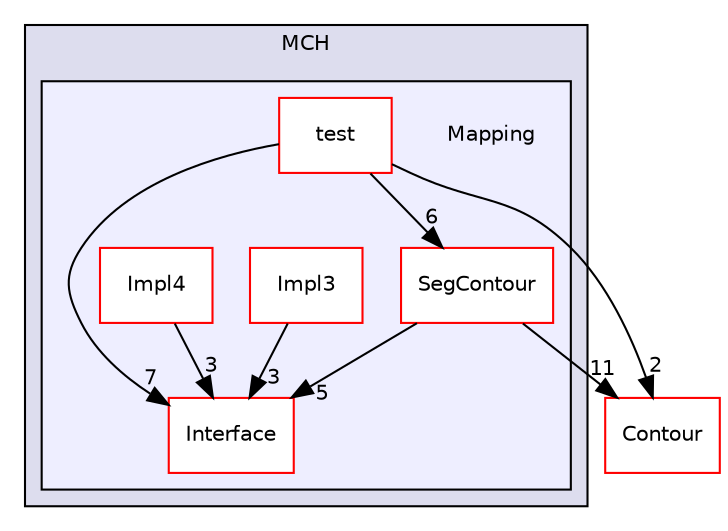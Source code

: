 digraph "/home/travis/build/AliceO2Group/AliceO2/Detectors/MUON/MCH/Mapping" {
  bgcolor=transparent;
  compound=true
  node [ fontsize="10", fontname="Helvetica"];
  edge [ labelfontsize="10", labelfontname="Helvetica"];
  subgraph clusterdir_061f7088060f41729027f6c2fce0273e {
    graph [ bgcolor="#ddddee", pencolor="black", label="MCH" fontname="Helvetica", fontsize="10", URL="dir_061f7088060f41729027f6c2fce0273e.html"]
  subgraph clusterdir_b098e3604916eca5f90f2bb1c75b7880 {
    graph [ bgcolor="#eeeeff", pencolor="black", label="" URL="dir_b098e3604916eca5f90f2bb1c75b7880.html"];
    dir_b098e3604916eca5f90f2bb1c75b7880 [shape=plaintext label="Mapping"];
    dir_db8c12bea43302ec3996e4184e103c85 [shape=box label="Impl3" color="red" fillcolor="white" style="filled" URL="dir_db8c12bea43302ec3996e4184e103c85.html"];
    dir_36764c87fef99b027eb6f2b8f190bcd4 [shape=box label="Impl4" color="red" fillcolor="white" style="filled" URL="dir_36764c87fef99b027eb6f2b8f190bcd4.html"];
    dir_bb33a65c2c121b6655a8db1556a9cb2b [shape=box label="Interface" color="red" fillcolor="white" style="filled" URL="dir_bb33a65c2c121b6655a8db1556a9cb2b.html"];
    dir_9688ff6052485d651a3da00e73f81848 [shape=box label="SegContour" color="red" fillcolor="white" style="filled" URL="dir_9688ff6052485d651a3da00e73f81848.html"];
    dir_521cc5f5c2a7df765ba7ff5f8e26abc4 [shape=box label="test" color="red" fillcolor="white" style="filled" URL="dir_521cc5f5c2a7df765ba7ff5f8e26abc4.html"];
  }
  }
  dir_f53aaea7b1f4a3d2e21e52645ea2576d [shape=box label="Contour" color="red" URL="dir_f53aaea7b1f4a3d2e21e52645ea2576d.html"];
  dir_9688ff6052485d651a3da00e73f81848->dir_bb33a65c2c121b6655a8db1556a9cb2b [headlabel="5", labeldistance=1.5 headhref="dir_000513_000499.html"];
  dir_9688ff6052485d651a3da00e73f81848->dir_f53aaea7b1f4a3d2e21e52645ea2576d [headlabel="11", labeldistance=1.5 headhref="dir_000513_000264.html"];
  dir_db8c12bea43302ec3996e4184e103c85->dir_bb33a65c2c121b6655a8db1556a9cb2b [headlabel="3", labeldistance=1.5 headhref="dir_000509_000499.html"];
  dir_521cc5f5c2a7df765ba7ff5f8e26abc4->dir_9688ff6052485d651a3da00e73f81848 [headlabel="6", labeldistance=1.5 headhref="dir_000502_000513.html"];
  dir_521cc5f5c2a7df765ba7ff5f8e26abc4->dir_bb33a65c2c121b6655a8db1556a9cb2b [headlabel="7", labeldistance=1.5 headhref="dir_000502_000499.html"];
  dir_521cc5f5c2a7df765ba7ff5f8e26abc4->dir_f53aaea7b1f4a3d2e21e52645ea2576d [headlabel="2", labeldistance=1.5 headhref="dir_000502_000264.html"];
  dir_36764c87fef99b027eb6f2b8f190bcd4->dir_bb33a65c2c121b6655a8db1556a9cb2b [headlabel="3", labeldistance=1.5 headhref="dir_000511_000499.html"];
}
